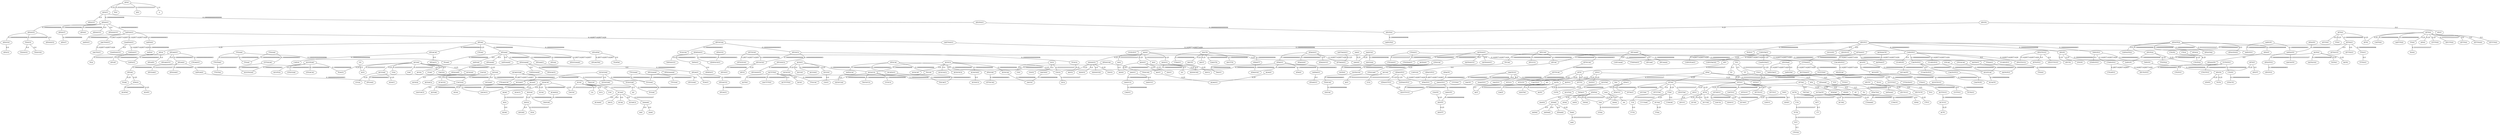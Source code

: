 strict graph {
  "ATGC";
  "ATAC";
  "ATGAC";
  "AGTGC";
  "ATGCC";
  "ATGCCC";
  "ATTAC";
  "ATTTAC";
  "ATTTTAC";
  "ATA";
  "ATATA";
  "ATGAAC";
  "AATGAC";
  "ATGAAAC";
  "AATGAAAC";
  "ACGAC";
  "ACGA";
  "CGAC";
  "GACGA";
  "ACGCC";
  "ACCGC";
  "ATGGCC";
  "ATGGCCC";
  "ATGGGCCC";
  "ATGTCC";
  "ATGTCCC";
  "ATTAG";
  "TATTAG";
  "TTAC";
  "AT";
  "TA";
  "AAA";
  "AAAA";
  "AA";
  "AGTA";
  "ACTA";
  "ATGCAC";
  "TTGAAC";
  "AGAAC";
  "ACGGAC";
  "ACGGA";
  "ACCGAC";
  "ATTGC";
  "ATTTGC";
  "AGGC";
  "ACGCA";
  "ACGCAC";
  "ACGCACA";
  "ACGCGCA";
  "AGGCC";
  "AATGGCC";
  "CATGTCC";
  "CCATGTCC";
  "CCATGTC";
  "ATGGCG";
  "ATGGGCG";
  "ATGAGCC";
  "ATGAGCCC";
  "ATATAA";
  "ATAA";
  "AATA";
  "TATAA";
  "AAATA";
  "ATTA";
  "ATTAT";
  "ATTTAT";
  "ATAAG";
  "AATAG";
  "AATAAG";
  "ATAAAG";
  "ATTGG";
  "ATTTGG";
  "ATTTGGG";
  "ATTTTGG";
  "TTC";
  "TTGC";
  "TTCC";
  "TTTCC";
  "ACAC";
  "ACA";
  "CAC";
  "ATC";
  "AGAC";
  "AG";
  "CTA";
  "TTA";
  "TTTA";
  "AGT";
  "AGA";
  "AGAG";
  "GTGCAC";
  "ATGCGC";
  "ATGCG";
  "TTGGAC";
  "TTGAC";
  "ATAAAAC";
  "AATAAAC";
  "ATGGAAAC";
  "ATGGAAAAC";
  "GATGGAAAC";
  "ATGATAC";
  "TGATAC";
  "ATCAAAC";
  "CATCAAAC";
  "ATCAAC";
  "AGACAC";
  "AGACA";
  "ACAAC";
  "ACAAAC";
  "AACA";
  "ACAA";
  "ACAACA";
  "ACGAA";
  "ACGAAC";
  "CACGA";
  "ACGACA";
  "ACACGA";
  "ACGTGAC";
  "ACGTGA";
  "ACGCGAC";
  "GCGCGAC";
  "ATGA";
  "ATGAT";
  "ATGATG";
  "ATTC";
  "ATTTC";
  "ATTGT";
  "ATGTT";
  "ATGGTGA";
  "ATGGTGGA";
  "GATGGTGA";
  "ATGTG";
  "ATGT";
  "ACTTTGC";
  "ACTTTTGC";
  "AGC";
  "ACGCCA";
  "ACGCCAC";
  "AGGCA";
  "AGGGCAG";
  "GAATGGCC";
  "GAATGGCCC";
  "AGTGGCC";
  "AGTGGCCC";
  "AGTGGGCC";
  "ATTCC";
  "ATTCCC";
  "ATTTCCC";
  "ATTTCC";
  "AGCC";
  "ATGTC";
  "AAGCC";
  "AAGCCC";
  "ATTGCC";
  "ATTGCCC";
  "ATTTGCC";
  "ATATGGCC";
  "TATGGCCC";
  "TATGTCC";
  "GTATGTCC";
  "CCTGTCC";
  "CTGTCC";
  "CAGTGTCC";
  "CCAGTGTCC";
  "ATAGGCC";
  "ATAGGCCC";
  "ATAGTC";
  "ATACC";
  "TATACC";
  "ATACCC";
  "TATGCC";
  "ATATGCC";
  "GTCC";
  "ATGTTCCC";
  "ATTGTCC";
  "ATGTTTCCC";
  "AAGTCCC";
  "AAAGTCC";
  "AAGTCC";
  "AGGGCG";
  "AGGCG";
  "AGGGCGG";
  "TGGCG";
  "TGGGCG";
  "TGGCGG";
  "ATAGCC";
  "AGTGCC";
  "ATCC";
  "ATCCC";
  "TTGCC";
  "TTTGCC";
  "ATATAG";
  "ATAG";
  "TAC";
  "TATC";
  "ATATC";
  "TGC";
  "TT";
  "TTT";
  "TC";
  "TCCC";
  "TCC";
  "AGG";
  "AGGG";
  "TCTA";
  "ATCTC";
  "ATCTCTC";
  "AAAAAC";
  "AAC";
  "AAAC";
  "ATCGAAAC";
  "ATCGAAC";
  "ATGACAC";
  "ATGACA";
  "AGAGC";
  "CG";
  "GCG";
  "CGC";
  "CGCG";
  "CACGAA";
  "AACGACA";
  "ACGTC";
  "ACGCGC";
  "ACGC";
  "GCCGC";
  "CGCC";
  "CTGA";
  "ATGTAAC";
  "AATGTAC";
  "ACACGGC";
  "ACGGCA";
  "ATGGTC";
  "ATGGT";
  "ATGGGTG";
  "CTGTG";
  "AAGC";
  "AATGTC";
  "AGGAC";
  "ATCGCAA";
  "AGGA";
  "AGGAG";
  "CGGTC";
  "CTGGCC";
  "CCTTTCC";
  "CCTTCC";
  "CAGTGTCA";
  "CAGTGTC";
  "ATACGTCC";
  "GGCC";
  "AATAGCC";
  "ATAAGCC";
  "GTCAC";
  "ACTGC";
  "ACTTCCC";
  "CATGTACC";
  "CAATGTACC";
  "ATAGGTCC";
  "ATAGGTTCC";
  "GATAGGTCC";
  "AATTAGGCC";
  "ATTAGGCC";
  "AATGTACC";
  "AATTGGCC";
  "ATTGGCC";
  "TTATGGCC";
  "CCATGTCG";
  "CACATGTCC";
  "ATGTTCCA";
  "ATAGTCC";
  "GATGGCC";
  "CTTGGCC";
  "ACTTGGCC";
  "CATGTGACC";
  "CTATGTCC";
  "ATGTCAC";
  "AGTGGCTC";
  "AGTGGCT";
  "AACTGGCC";
  "AACTGCC";
  "ATCTGTCC";
  "ATGAACC";
  "AATGTCC";
  "AATGCAC";
  "ACATGCC";
  "AATGGC";
  "AATGCC";
  "TTGGCC";
  "ATGAGC";
  "CTGAGCC";
  "GATGCC";
  "GGTGCAC";
  "GTGCAAC";
  "TTCGAAC";
  "TCGAAC";
  "TTCGAC";
  "GTTGGAC";
  "TTGTAAC";
  "TTGTAA";
  "ATGGAAG";
  "ATGGACG";
  "GTGCGAC";
  "ACGTGGAC";
  "ACCGTC";
  "ACGTTCCC";
  "ATGACC";
  "ATGACCG";
  "AATGGTC";
  "ATGGTCG";
  "AACTTTGC";
  "ATCGCA";
  "ATCGGCA";
  "TACGCCA";
  "ATGCCG";
  "ATATGCGCC";
  "CTGTGGCC";
  "AGTGGC";
  "CCTTTGC";
  "TATGTC";
  "CTGTTCC";
  "ACCAGTC";
  "AGTGTCC";
  "ATAGGGC";
  "AAGGTCC";
  "ATGGCAG";
  "TGGCAG";
  "ATGCAG";
  "ATGGAGC";
  "AATGAGC";
  "ATGAAG";
  "ATCCAC";
  "ATTCCAC";
  "TGGCAC";
  "GTCGCAC";
  "ACGTCAC";
  "TGCACC";
  "ACAGCGAC";
  "ACGAGC";
  "CAGTTCC";
  "ACAGTC";
  "ATGACG";
  "CTTGTGCC";
  "ATTTCAC";
  "AAGGTC";
  "TCGCAA";
  "ATCGGGCG";
  "ATGTCG";
  "AGGTTCCC";
  "ACTAGTC";
  "CTAGTC";
  "ATTGCAG";
  "AGTGCGC";
  "ATGTGCC";
  "ATTACC";
  "TGAAC";
  "ATGAA";
  "ATGTGC";
  "AATGTGC";
  "ACCGGC";
  "ATGGCT";
  "ATGGC";
  "CGTGTCC";
  "TGTCC";
  "TGCAC";
  "AAGACA";
  "AATGC";
  "ATGTGA";
  "GATGTC";
  "ACGCAA";
  "AGTCC";
  "ATGAG";
  "CATTGG";
  "AATTTGG";
  "AGCTA";
  "GAGCTA";
  "AGCTTA";
  "ATAGCT";
  "CTAGCC";
  "ATCAC";
  "TTGCAC";
  "ATACTAA";
  "ATCAAAA";
  "ACAGGA";
  "ACGTAC";
  "ACGTAA";
  "GTGACAC";
  "TGACG";
  "TCGCGAC";
  "TGACC";
  "AACGGC";
  "AACGC";
  "ATGGA";
  "ATGTA";
  "CTTTGC";
  "ATTTCGC";
  "ATCGCGC";
  "TCGCA";
  "CCGCA";
  "AGGTC";
  "GATTCC";
  "ATTATCC";
  "AAGCCA";
  "CTGTC";
  "ATGCT";
  "AAGTC";
  "ATAGCGC";
  "ATAGC";
  "TAGCC";
  "CTGCC";
  "TCTGCC";
  "CTAAAAC";
  "ATTCA";
  "ATTATC";
  "ATAGA";
  "AGATAC";
  "TCCAC";
  "ATCCCA";
  "GTGCTC";
  "GGCAC";
  "AAGCGC";
  "AGCGAA";
  "ATCGCC";
  "TCGAC";
  "TAGGAC";
  "TTGGC";
  "CATGA";
  "ACGAG";
  "CAGCC";
  "GATCC";
  "GGTGC";
  "ACTCCC";
  "ATATCC";
  "CTGAC";
  "TGTGC";
  "AGTG";
  "ATTAA";
  "TTAA";
  "TTTTAAC";
  "ACTAG";
  "AGAA";
  "CCGA";
  "AGACC";
  "ATTG";
  "CTGTGA";
  "TTGTGA";
  "AAGGC";
  "CGCA";
  "AGTC";
  "GATTA";
  "TGAG";
  "TAAG";
  "TTGG";
  "ATGG";
  "GTTTGG";
  "GTTCC";
  "AGCTC";
  "AGCT";
  "GACAC";
  "ACAG";
  "CGTA";
  "ATTCTC";
  "ATATG";
  "TGTA";
  "AGCA";
  "AGGTT";
  "ATCTCCC";
  "AGAGCC";
  "ATCTG";
  "GTGTC";
  "CATGTACGC";
  "GGTCC";
  "CTCC";
  "GGCG";
  "AGCG";
  "AGATC";
  "ACCAC";
  "ATCG";
  "ACTC";
  "ATGCGAAAC";
  "ATGAGTAC";
  "ATTGTCGC";
  "CTGAGCAC";
  "CTGATCC";
  "ATG";
  "ATGTTAC";
  "ACG";
  "CGA";
  "GAC";
  "GAGT";
  "ACT";
  "TAA";
  "ATCTTGG";
  "TGA";
  "AACGGTC";
  "ATGGTAG";
  "GCA";
  "ATCGAGC";
  "GTAA";
  "AAG";
  "TGGG";
  "TCT";
  "GGA";
  "TAGCAC";
  "CCA";
  "ACC";
  "CTCGGCC";
  "GCCGTC";
  "TTAGAC";
  "AGGTAC";
  "CATCGA";
  "AC";
  "CA";
  "CT";
  "GC";
  "CTCGA";
  "A";
  "ATGC" -- "ATGCC" [label="0.25"];
  "ATGC" -- "TGC" [label="0.33333333333333337"];
  "ATGC" -- "ATG" [label="0.33333333333333337"];
  "ATGC" -- "A" [label="1.0"];
  "ATAC" -- "ATTAC" [label="0.25"];
  "ATAC" -- "ATAAAAC" [label="0.25"];
  "ATAC" -- "ATA" [label="0.33333333333333337"];
  "ATAC" -- "TAC" [label="0.33333333333333337"];
  "ATGAC" -- "ATGAAC" [label="0.19999999999999996"];
  "ATGAC" -- "ATGATAC" [label="0.19999999999999996"];
  "ATGAC" -- "ATGACAC" [label="0.19999999999999996"];
  "ATGAC" -- "ATGA" [label="0.25"];
  "ATGAC" -- "CTGAC" [label="0.25"];
  "AGTGC" -- "AGTGCC" [label="0.19999999999999996"];
  "AGTGC" -- "AGTGCGC" [label="0.19999999999999996"];
  "AGTGC" -- "TGTGC" [label="0.25"];
  "AGTGC" -- "AGTG" [label="0.25"];
  "ATGCC" -- "ATGCCC" [label="0.0"];
  "ATGCC" -- "ATGGCC" [label="0.19999999999999996"];
  "ATGCC" -- "ATGTGCC" [label="0.19999999999999996"];
  "ATTAC" -- "ATTTAC" [label="0.0"];
  "ATTAC" -- "ATTTTAC" [label="0.0"];
  "ATTAC" -- "ATTACC" [label="0.19999999999999996"];
  "ATTAC" -- "TTAC" [label="0.25"];
  "ATTAC" -- "ATTA" [label="0.25"];
  "ATTAC" -- "ATGTTAC" [label="0.33333333333333337"];
  "ATA" -- "ATATA" [label="0.0"];
  "ATA" -- "AT" [label="0.5"];
  "ATA" -- "TA" [label="0.5"];
  "ATGAAC" -- "AATGAC" [label="0.0"];
  "ATGAAC" -- "ATGAAAC" [label="0.0"];
  "ATGAAC" -- "AATGAAAC" [label="0.0"];
  "ATGAAC" -- "ATGGAAAC" [label="0.16666666666666663"];
  "ATGAAC" -- "ATGAACC" [label="0.16666666666666663"];
  "ATGAAC" -- "TGAAC" [label="0.19999999999999996"];
  "ATGAAC" -- "ATGAA" [label="0.19999999999999996"];
  "ATGAAC" -- "ATGCGAAAC" [label="0.2857142857142857"];
  "ACGAC" -- "ACGA" [label="0.0"];
  "ACGAC" -- "CGAC" [label="0.0"];
  "ACGAC" -- "GACGA" [label="0.0"];
  "ACGAC" -- "ACGGAC" [label="0.25"];
  "ACGAC" -- "ACCGAC" [label="0.25"];
  "ACGAC" -- "ACGAA" [label="0.25"];
  "ACGAC" -- "TGACG" [label="0.25"];
  "ACGAC" -- "ACG" [label="0.33333333333333337"];
  "ACGAC" -- "CGA" [label="0.33333333333333337"];
  "ACGAC" -- "GAC" [label="0.33333333333333337"];
  "ACGCC" -- "ACCGC" [label="0.0"];
  "ACGCC" -- "ACGCCA" [label="0.19999999999999996"];
  "ACGCC" -- "ACCGGC" [label="0.19999999999999996"];
  "ACGCC" -- "ACGCGC" [label="0.25"];
  "ACGCC" -- "GCCGC" [label="0.25"];
  "ATGGCC" -- "ATGGCCC" [label="0.0"];
  "ATGGCC" -- "ATGGGCCC" [label="0.0"];
  "ATGGCC" -- "AATGGCC" [label="0.16666666666666663"];
  "ATGGCC" -- "ATGGCG" [label="0.19999999999999996"];
  "ATGGCC" -- "ATGGCT" [label="0.19999999999999996"];
  "ATGGCC" -- "ATGGC" [label="0.19999999999999996"];
  "ATGTCC" -- "ATGTCCC" [label="0.0"];
  "ATGTCC" -- "CATGTCC" [label="0.16666666666666663"];
  "ATGTCC" -- "AATGTCC" [label="0.16666666666666663"];
  "ATGTCC" -- "TATGTCC" [label="0.16666666666666663"];
  "ATGTCC" -- "ATGTC" [label="0.19999999999999996"];
  "ATGTCC" -- "CGTGTCC" [label="0.19999999999999996"];
  "ATGTCC" -- "TGTCC" [label="0.19999999999999996"];
  "ATGTCC" -- "GCCGTC" [label="0.4"];
  "ATTAG" -- "TATTAG" [label="0.0"];
  "ATTAG" -- "ATTA" [label="0.25"];
  "ATTAG" -- "ATATAG" [label="0.25"];
  "TTAC" -- "TTTTAAC" [label="0.25"];
  "TTAC" -- "TTA" [label="0.33333333333333337"];
  "TTAC" -- "TTAGAC" [label="0.4"];
  "AAA" -- "AAAA" [label="0.0"];
  "AAA" -- "AA" [label="0.0"];
  "AAA" -- "TAA" [label="0.5"];
  "AGTA" -- "AGT" [label="0.33333333333333337"];
  "AGTA" -- "CGTA" [label="0.33333333333333337"];
  "AGTA" -- "GAGT" [label="0.33333333333333337"];
  "AGTA" -- "AGTC" [label="0.33333333333333337"];
  "AGTA" -- "AGGTAC" [label="0.4"];
  "ACTA" -- "ACTAG" [label="0.25"];
  "ACTA" -- "CTAAAAC" [label="0.25"];
  "ACTA" -- "ACT" [label="0.33333333333333337"];
  "ACTA" -- "CTA" [label="0.33333333333333337"];
  "ATGCAC" -- "AATGCAC" [label="0.16666666666666663"];
  "ATGCAC" -- "ACATGCC" [label="0.16666666666666663"];
  "ATGCAC" -- "TGCAC" [label="0.19999999999999996"];
  "ATGCAC" -- "ATGCAG" [label="0.19999999999999996"];
  "TTGAAC" -- "TTGAC" [label="0.19999999999999996"];
  "TTGAAC" -- "TGAAC" [label="0.19999999999999996"];
  "TTGAAC" -- "TTGTAAC" [label="0.33333333333333337"];
  "AGAAC" -- "AAGACA" [label="0.19999999999999996"];
  "AGAAC" -- "AGAC" [label="0.25"];
  "AGAAC" -- "AGAA" [label="0.25"];
  "ACGGAC" -- "ACGGA" [label="0.0"];
  "ACCGAC" -- "CCGA" [label="0.25"];
  "ACCGAC" -- "AGACC" [label="0.25"];
  "ATTGC" -- "ATTTGC" [label="0.0"];
  "ATTGC" -- "ATTGCC" [label="0.19999999999999996"];
  "ATTGC" -- "TTGC" [label="0.25"];
  "ATTGC" -- "ATTG" [label="0.25"];
  "AGGC" -- "AGGCC" [label="0.25"];
  "AGGC" -- "AAGGC" [label="0.25"];
  "AGGC" -- "AGGCA" [label="0.25"];
  "AGGC" -- "AGGGCG" [label="0.25"];
  "AGGC" -- "AGC" [label="0.33333333333333337"];
  "AGGC" -- "AGG" [label="0.33333333333333337"];
  "ACGCA" -- "ACGCAC" [label="0.0"];
  "ACGCA" -- "ACGCACA" [label="0.0"];
  "ACGCA" -- "ACGCGCA" [label="0.0"];
  "ACGCA" -- "ACGCAA" [label="0.19999999999999996"];
  "ACGCA" -- "ACGCCA" [label="0.19999999999999996"];
  "ACGCA" -- "ACACGGC" [label="0.19999999999999996"];
  "ACGCA" -- "CGCA" [label="0.25"];
  "AGGCC" -- "AGCC" [label="0.25"];
  "AGGCC" -- "AAGCC" [label="0.25"];
  "AGGCC" -- "GGCC" [label="0.25"];
  "AGGCC" -- "TAGCC" [label="0.25"];
  "AATGGCC" -- "GAATGGCC" [label="0.1428571428571429"];
  "AATGGCC" -- "AATTGGCC" [label="0.1428571428571429"];
  "AATGGCC" -- "AATGGC" [label="0.16666666666666663"];
  "AATGGCC" -- "AATGCC" [label="0.16666666666666663"];
  "AATGGCC" -- "AACTGGCC" [label="0.2857142857142857"];
  "CATGTCC" -- "CCATGTCC" [label="0.0"];
  "CATGTCC" -- "CCATGTC" [label="0.0"];
  "CATGTCC" -- "CCATGTCG" [label="0.1428571428571429"];
  "CATGTCC" -- "CACATGTCC" [label="0.1428571428571429"];
  "CATGTCC" -- "ATGTTCCA" [label="0.1428571428571429"];
  "CATGTCC" -- "CAGTGTCC" [label="0.16666666666666663"];
  "ATGGCG" -- "ATGGGCG" [label="0.0"];
  "ATGGCG" -- "ATGCGC" [label="0.19999999999999996"];
  "ATGGCG" -- "TGGCG" [label="0.19999999999999996"];
  "ATGAGCC" -- "ATGAGCCC" [label="0.0"];
  "ATGAGCC" -- "ATGAGC" [label="0.16666666666666663"];
  "ATGAGCC" -- "CTGAGCC" [label="0.16666666666666663"];
  "ATGAGCC" -- "GATGCC" [label="0.16666666666666663"];
  "ATATAA" -- "ATAA" [label="0.0"];
  "ATATAA" -- "AATA" [label="0.0"];
  "ATATAA" -- "TATAA" [label="0.0"];
  "ATATAA" -- "AAATA" [label="0.0"];
  "ATATAA" -- "ATTAA" [label="0.25"];
  "ATATAA" -- "ATAAG" [label="0.25"];
  "ATATAA" -- "TAA" [label="0.33333333333333337"];
  "ATTA" -- "ATTAT" [label="0.0"];
  "ATTA" -- "ATTTAT" [label="0.0"];
  "ATTA" -- "ATTAA" [label="0.25"];
  "ATTA" -- "GATTA" [label="0.25"];
  "ATTA" -- "ATTATC" [label="0.25"];
  "ATAAG" -- "AATAG" [label="0.0"];
  "ATAAG" -- "AATAAG" [label="0.0"];
  "ATAAG" -- "ATAAAG" [label="0.0"];
  "ATAAG" -- "TAAG" [label="0.25"];
  "ATTGG" -- "ATTTGG" [label="0.0"];
  "ATTGG" -- "ATTTGGG" [label="0.0"];
  "ATTGG" -- "ATTTTGG" [label="0.0"];
  "ATTGG" -- "CATTGG" [label="0.19999999999999996"];
  "ATTGG" -- "AATTTGG" [label="0.19999999999999996"];
  "ATTGG" -- "ATTG" [label="0.25"];
  "ATTGG" -- "TTGG" [label="0.25"];
  "ATTGG" -- "ATGG" [label="0.25"];
  "ATTGG" -- "GTTTGG" [label="0.25"];
  "ATTGG" -- "ATCTTGG" [label="0.33333333333333337"];
  "TTC" -- "TTCC" [label="0.33333333333333337"];
  "TTC" -- "TT" [label="0.5"];
  "TTC" -- "TC" [label="0.5"];
  "TTCC" -- "TTTCC" [label="0.0"];
  "TTCC" -- "ATTCC" [label="0.25"];
  "TTCC" -- "CCTTTCC" [label="0.25"];
  "TTCC" -- "GTTCC" [label="0.25"];
  "TTCC" -- "TCCC" [label="0.33333333333333337"];
  "ACAC" -- "ACA" [label="0.0"];
  "ACAC" -- "CAC" [label="0.0"];
  "ACAC" -- "ACAAC" [label="0.33333333333333337"];
  "ACAC" -- "GACAC" [label="0.33333333333333337"];
  "ACAC" -- "AC" [label="0.5"];
  "ACAC" -- "CA" [label="0.5"];
  "ATC" -- "ATTC" [label="0.33333333333333337"];
  "AGAC" -- "AGA" [label="0.33333333333333337"];
  "AG" -- "AGT" [label="0.5"];
  "CTA" -- "TCTA" [label="0.33333333333333337"];
  "TTA" -- "TTTA" [label="0.0"];
  "AGA" -- "AGAG" [label="0.0"];
  "GTGCAC" -- "GGTGCAC" [label="0.16666666666666663"];
  "GTGCAC" -- "GTGCAAC" [label="0.16666666666666663"];
  "GTGCAC" -- "TGCAC" [label="0.19999999999999996"];
  "ATGCGC" -- "ATGCG" [label="0.0"];
  "TTGGAC" -- "GTTGGAC" [label="0.16666666666666663"];
  "TTGGAC" -- "TTGAC" [label="0.19999999999999996"];
  "ATAAAAC" -- "AATAAAC" [label="0.0"];
  "ATAAAAC" -- "ATACTAA" [label="0.19999999999999996"];
  "ATGGAAAC" -- "ATGGAAAAC" [label="0.0"];
  "ATGGAAAC" -- "GATGGAAAC" [label="0.0"];
  "ATGGAAAC" -- "ATGGAAG" [label="0.16666666666666663"];
  "ATGGAAAC" -- "ATGGACG" [label="0.16666666666666663"];
  "ATGATAC" -- "TGATAC" [label="0.0"];
  "ATGATAC" -- "ATGAGTAC" [label="0.2857142857142857"];
  "ATCAAAC" -- "CATCAAAC" [label="0.0"];
  "ATCAAAC" -- "ATCAAC" [label="0.0"];
  "ATCAAAC" -- "ATCAC" [label="0.19999999999999996"];
  "ATCAAAC" -- "ATCAAAA" [label="0.19999999999999996"];
  "AGACAC" -- "AGACA" [label="0.0"];
  "AGACAC" -- "ACAGGA" [label="0.19999999999999996"];
  "AGACAC" -- "AAGACA" [label="0.19999999999999996"];
  "AGACAC" -- "GACAC" [label="0.25"];
  "AGACAC" -- "ACAG" [label="0.25"];
  "ACAAC" -- "ACAAAC" [label="0.0"];
  "ACAAC" -- "AACA" [label="0.0"];
  "ACAAC" -- "ACAA" [label="0.0"];
  "ACAAC" -- "ACAACA" [label="0.0"];
  "ACAAC" -- "AAAAAC" [label="0.33333333333333337"];
  "ACGAA" -- "ACGAAC" [label="0.0"];
  "ACGAA" -- "TCGAAC" [label="0.19999999999999996"];
  "ACGAA" -- "CACGAA" [label="0.19999999999999996"];
  "CACGA" -- "ACGACA" [label="0.0"];
  "CACGA" -- "ACACGA" [label="0.0"];
  "CACGA" -- "CACGAA" [label="0.19999999999999996"];
  "ACGTGAC" -- "ACGTGA" [label="0.0"];
  "ACGTGAC" -- "GTGCGAC" [label="0.16666666666666663"];
  "ACGTGAC" -- "ACGTGGAC" [label="0.16666666666666663"];
  "ACGTGAC" -- "GTGACAC" [label="0.19999999999999996"];
  "ACGTGAC" -- "TGACG" [label="0.19999999999999996"];
  "ACGCGAC" -- "GCGCGAC" [label="0.0"];
  "ACGCGAC" -- "TCGCGAC" [label="0.19999999999999996"];
  "ACGCGAC" -- "ACGAGC" [label="0.19999999999999996"];
  "ATGA" -- "ATGAT" [label="0.0"];
  "ATGA" -- "ATGATG" [label="0.0"];
  "ATGA" -- "TGA" [label="0.33333333333333337"];
  "ATTC" -- "ATTTC" [label="0.0"];
  "ATTC" -- "ATTCC" [label="0.25"];
  "ATTC" -- "ATTCA" [label="0.25"];
  "ATTC" -- "ATTCTC" [label="0.25"];
  "ATTGT" -- "ATGTT" [label="0.0"];
  "ATTGT" -- "ATGTA" [label="0.25"];
  "ATGGTGA" -- "ATGGTGGA" [label="0.0"];
  "ATGGTGA" -- "GATGGTGA" [label="0.0"];
  "ATGGTGA" -- "ATGTGA" [label="0.19999999999999996"];
  "ATGGTGA" -- "ATGGA" [label="0.19999999999999996"];
  "ATGGTGA" -- "ATGGT" [label="0.19999999999999996"];
  "ATGGTGA" -- "ATGGTAG" [label="0.33333333333333337"];
  "ATGTG" -- "ATGT" [label="0.0"];
  "ATGTG" -- "ATGTGC" [label="0.25"];
  "ACTTTGC" -- "ACTTTTGC" [label="0.0"];
  "ACTTTGC" -- "AACTTTGC" [label="0.16666666666666663"];
  "ACTTTGC" -- "TTGCAC" [label="0.19999999999999996"];
  "ACTTTGC" -- "CTTTGC" [label="0.19999999999999996"];
  "ACTTTGC" -- "ACTGC" [label="0.19999999999999996"];
  "AGC" -- "GC" [label="0.5"];
  "ACGCCA" -- "ACGCCAC" [label="0.0"];
  "ACGCCA" -- "TACGCCA" [label="0.16666666666666663"];
  "ACGCCA" -- "TGCACC" [label="0.19999999999999996"];
  "ACGCCA" -- "CCGCA" [label="0.19999999999999996"];
  "AGGCA" -- "AGGGCAG" [label="0.0"];
  "AGGCA" -- "TGGCAG" [label="0.19999999999999996"];
  "AGGCA" -- "AGCA" [label="0.25"];
  "GAATGGCC" -- "GAATGGCCC" [label="0.0"];
  "GAATGGCC" -- "GATGGCC" [label="0.1428571428571429"];
  "AGTGGCC" -- "AGTGGCCC" [label="0.0"];
  "AGTGGCC" -- "AGTGGGCC" [label="0.0"];
  "AGTGGCC" -- "AGTGCC" [label="0.16666666666666663"];
  "AGTGGCC" -- "AGTGGCT" [label="0.16666666666666663"];
  "AGTGGCC" -- "CTGTGGCC" [label="0.16666666666666663"];
  "AGTGGCC" -- "AGTGGC" [label="0.16666666666666663"];
  "ATTCC" -- "ATTCCC" [label="0.0"];
  "ATTCC" -- "ATTTCCC" [label="0.0"];
  "ATTCC" -- "ATTTCC" [label="0.0"];
  "ATTCC" -- "GATTCC" [label="0.19999999999999996"];
  "ATTCC" -- "ATTATCC" [label="0.19999999999999996"];
  "ATTCC" -- "ATCTCCC" [label="0.25"];
  "ATTCC" -- "ATCC" [label="0.25"];
  "AGCC" -- "AGAGCC" [label="0.25"];
  "ATGTC" -- "GATGTC" [label="0.19999999999999996"];
  "ATGTC" -- "ATCTG" [label="0.25"];
  "ATGTC" -- "GTGTC" [label="0.25"];
  "AAGCC" -- "AAGCCC" [label="0.0"];
  "AAGCC" -- "AAGCCA" [label="0.19999999999999996"];
  "ATTGCC" -- "ATTGCCC" [label="0.0"];
  "ATTGCC" -- "ATTTGCC" [label="0.0"];
  "ATTGCC" -- "ATTGGCC" [label="0.16666666666666663"];
  "ATTGCC" -- "TTGCC" [label="0.19999999999999996"];
  "ATATGGCC" -- "TATGGCCC" [label="0.0"];
  "ATATGGCC" -- "TTATGGCC" [label="0.1428571428571429"];
  "ATATGGCC" -- "TATGCC" [label="0.16666666666666663"];
  "ATATGGCC" -- "ATATGCGCC" [label="0.16666666666666663"];
  "TATGTCC" -- "GTATGTCC" [label="0.0"];
  "TATGTCC" -- "CTATGTCC" [label="0.1428571428571429"];
  "TATGTCC" -- "TATGTC" [label="0.16666666666666663"];
  "CCTGTCC" -- "CTGTCC" [label="0.0"];
  "CCTGTCC" -- "ATCTGTCC" [label="0.16666666666666663"];
  "CCTGTCC" -- "CTGTTCC" [label="0.16666666666666663"];
  "CCTGTCC" -- "CTGTC" [label="0.19999999999999996"];
  "CAGTGTCC" -- "CCAGTGTCC" [label="0.0"];
  "CAGTGTCC" -- "ACCAGTC" [label="0.16666666666666663"];
  "CAGTGTCC" -- "CAGTGTCA" [label="0.16666666666666663"];
  "CAGTGTCC" -- "AGTGTCC" [label="0.16666666666666663"];
  "ATAGGCC" -- "ATAGGCCC" [label="0.0"];
  "ATAGGCC" -- "ATTAGGCC" [label="0.1428571428571429"];
  "ATAGGCC" -- "ATAGCC" [label="0.16666666666666663"];
  "ATAGGCC" -- "ATAGGGC" [label="0.16666666666666663"];
  "ATAGTC" -- "ATAGTCC" [label="0.16666666666666663"];
  "ATACC" -- "TATACC" [label="0.0"];
  "ATACC" -- "ATACCC" [label="0.0"];
  "ATACC" -- "ATTACC" [label="0.19999999999999996"];
  "TATGCC" -- "ATATGCC" [label="0.0"];
  "GTCC" -- "AGTCC" [label="0.25"];
  "GTCC" -- "GGTCC" [label="0.25"];
  "GTCC" -- "GTTCC" [label="0.25"];
  "ATGTTCCC" -- "ATTGTCC" [label="0.0"];
  "ATGTTCCC" -- "ATGTTTCCC" [label="0.0"];
  "ATGTTCCC" -- "ATGTTCCA" [label="0.1428571428571429"];
  "AAGTCCC" -- "AAAGTCC" [label="0.0"];
  "AAGTCCC" -- "AAGTCC" [label="0.0"];
  "AAGTCCC" -- "AAGGTCC" [label="0.16666666666666663"];
  "AAGTCCC" -- "AGTCC" [label="0.19999999999999996"];
  "AAGTCCC" -- "AAGTC" [label="0.19999999999999996"];
  "AGGGCG" -- "AGGCG" [label="0.0"];
  "AGGGCG" -- "AGGGCGG" [label="0.0"];
  "AGGGCG" -- "GGCG" [label="0.25"];
  "AGGGCG" -- "AGCG" [label="0.25"];
  "TGGCG" -- "TGGGCG" [label="0.0"];
  "TGGCG" -- "TGGCGG" [label="0.0"];
  "ATAGCC" -- "AATAGCC" [label="0.16666666666666663"];
  "ATAGCC" -- "ATAGCGC" [label="0.19999999999999996"];
  "ATAGCC" -- "ATAGC" [label="0.19999999999999996"];
  "ATAGCC" -- "TAGCC" [label="0.19999999999999996"];
  "AGTGCC" -- "AGTGTCC" [label="0.19999999999999996"];
  "ATCC" -- "ATCCC" [label="0.0"];
  "TTGCC" -- "TTTGCC" [label="0.0"];
  "ATATAG" -- "ATAG" [label="0.0"];
  "TATC" -- "ATATC" [label="0.0"];
  "TATC" -- "ATTATC" [label="0.25"];
  "TT" -- "TTT" [label="0.0"];
  "TCCC" -- "TCC" [label="0.0"];
  "AGG" -- "AGGG" [label="0.0"];
  "TCTA" -- "TCT" [label="0.33333333333333337"];
  "ATCTC" -- "ATCTCTC" [label="0.0"];
  "ATCTC" -- "ATCTCCC" [label="0.25"];
  "AAAAAC" -- "AAC" [label="0.0"];
  "AAAAAC" -- "AAAC" [label="0.0"];
  "ATCGAAAC" -- "ATCGAAC" [label="0.0"];
  "ATCGAAAC" -- "TCGAAC" [label="0.16666666666666663"];
  "ATGACAC" -- "ATGACA" [label="0.0"];
  "ATGACAC" -- "CATGA" [label="0.19999999999999996"];
  "AGAGC" -- "AGAGCC" [label="0.25"];
  "CG" -- "ACG" [label="0.5"];
  "GCG" -- "CGC" [label="0.0"];
  "GCG" -- "CGCG" [label="0.0"];
  "GCG" -- "CGCA" [label="0.33333333333333337"];
  "CACGAA" -- "AACGACA" [label="0.0"];
  "CACGAA" -- "AAGACA" [label="0.19999999999999996"];
  "ACGTC" -- "ACCGTC" [label="0.19999999999999996"];
  "ACGTC" -- "ACGTCAC" [label="0.19999999999999996"];
  "ACGCGC" -- "ACGC" [label="0.0"];
  "GCCGC" -- "CGCC" [label="0.0"];
  "CTGA" -- "CTGTGA" [label="0.25"];
  "ATGTAAC" -- "AATGTAC" [label="0.0"];
  "ATGTAAC" -- "AATGTACC" [label="0.1428571428571429"];
  "ACACGGC" -- "ACGGCA" [label="0.0"];
  "ATGGTC" -- "AATGGTC" [label="0.16666666666666663"];
  "ATGGT" -- "ATGGGTG" [label="0.0"];
  "CTGTG" -- "CTGTGA" [label="0.25"];
  "AAGC" -- "AAGGC" [label="0.25"];
  "AATGTC" -- "AATGGTC" [label="0.16666666666666663"];
  "AATGTC" -- "AATGTCC" [label="0.16666666666666663"];
  "AGGAC" -- "TAGGAC" [label="0.19999999999999996"];
  "AGGAC" -- "AGGA" [label="0.25"];
  "ATCGCAA" -- "ATCGCA" [label="0.16666666666666663"];
  "ATCGCAA" -- "TCGCAA" [label="0.16666666666666663"];
  "AGGA" -- "AGGAG" [label="0.0"];
  "AGGA" -- "GGA" [label="0.33333333333333337"];
  "CGGTC" -- "AGGTC" [label="0.25"];
  "CTGGCC" -- "CTTGGCC" [label="0.16666666666666663"];
  "CTGGCC" -- "CTGTGGCC" [label="0.16666666666666663"];
  "CTGGCC" -- "CTCGGCC" [label="0.33333333333333337"];
  "CCTTTCC" -- "CCTTCC" [label="0.0"];
  "CCTTTCC" -- "ACTTCCC" [label="0.19999999999999996"];
  "CAGTGTCA" -- "CAGTGTC" [label="0.0"];
  "ATACGTCC" -- "ATAGTCC" [label="0.2857142857142857"];
  "AATAGCC" -- "ATAAGCC" [label="0.0"];
  "GTCAC" -- "ACGTCAC" [label="0.19999999999999996"];
  "ACTTCCC" -- "ACTCCC" [label="0.19999999999999996"];
  "CATGTACC" -- "CAATGTACC" [label="0.125"];
  "CATGTACC" -- "CACATGTCC" [label="0.1428571428571429"];
  "CATGTACC" -- "CATGTGACC" [label="0.1428571428571429"];
  "CATGTACC" -- "CATGTACGC" [label="0.25"];
  "CAATGTACC" -- "AATGTACC" [label="0.125"];
  "ATAGGTCC" -- "ATAGGTTCC" [label="0.125"];
  "ATAGGTCC" -- "GATAGGTCC" [label="0.125"];
  "ATAGGTCC" -- "ATAGTCC" [label="0.1428571428571429"];
  "ATAGGTTCC" -- "AGGTTCCC" [label="0.25"];
  "AATTAGGCC" -- "ATTAGGCC" [label="0.125"];
  "AATTGGCC" -- "ATTGGCC" [label="0.1428571428571429"];
  "ATTGGCC" -- "TTATGGCC" [label="0.1428571428571429"];
  "ATTGGCC" -- "CTTGGCC" [label="0.16666666666666663"];
  "ATTGGCC" -- "TTGGCC" [label="0.16666666666666663"];
  "CACATGTCC" -- "ATGTCAC" [label="0.1428571428571429"];
  "GATGGCC" -- "GATGCC" [label="0.16666666666666663"];
  "CTTGGCC" -- "ACTTGGCC" [label="0.1428571428571429"];
  "CTTGGCC" -- "CCTTTGC" [label="0.16666666666666663"];
  "CTATGTCC" -- "ATCTGTCC" [label="0.1428571428571429"];
  "CTATGTCC" -- "CTGATCC" [label="0.2857142857142857"];
  "AGTGGCTC" -- "AGTGGCT" [label="0.1428571428571429"];
  "AACTGGCC" -- "AACTGCC" [label="0.1428571428571429"];
  "ATGAACC" -- "ATGACC" [label="0.16666666666666663"];
  "ACATGCC" -- "TGCACC" [label="0.16666666666666663"];
  "AATGGC" -- "AATGC" [label="0.19999999999999996"];
  "TTGGCC" -- "TTGGC" [label="0.19999999999999996"];
  "ATGAGC" -- "ATGGAGC" [label="0.16666666666666663"];
  "ATGAGC" -- "AATGAGC" [label="0.16666666666666663"];
  "ATGAGC" -- "ATGAG" [label="0.19999999999999996"];
  "ATGAGC" -- "ATCGAGC" [label="0.33333333333333337"];
  "GGTGCAC" -- "TGGCAC" [label="0.16666666666666663"];
  "TTCGAAC" -- "TCGAAC" [label="0.16666666666666663"];
  "TTCGAAC" -- "TTCGAC" [label="0.16666666666666663"];
  "TCGAAC" -- "TCGAC" [label="0.19999999999999996"];
  "GTTGGAC" -- "ACGTGGAC" [label="0.16666666666666663"];
  "TTGTAAC" -- "TTGTAA" [label="0.16666666666666663"];
  "ATGGAAG" -- "ATGAAG" [label="0.16666666666666663"];
  "ACCGTC" -- "ACGTTCCC" [label="0.16666666666666663"];
  "ATGACC" -- "ATGACCG" [label="0.16666666666666663"];
  "ATGACC" -- "TGACC" [label="0.19999999999999996"];
  "ATGACCG" -- "ATGACG" [label="0.16666666666666663"];
  "AATGGTC" -- "ATGGTCG" [label="0.16666666666666663"];
  "AATGGTC" -- "AACGGTC" [label="0.33333333333333337"];
  "ATGGTCG" -- "ATGTCG" [label="0.16666666666666663"];
  "ATCGCA" -- "ATCGGCA" [label="0.16666666666666663"];
  "ATCGCA" -- "ATCGCGC" [label="0.19999999999999996"];
  "ATCGCA" -- "TCGCA" [label="0.19999999999999996"];
  "ATCGGCA" -- "ATCGGGCG" [label="0.16666666666666663"];
  "ATGCCG" -- "ATATGCGCC" [label="0.16666666666666663"];
  "AGTGGC" -- "GGTGC" [label="0.19999999999999996"];
  "CCTTTGC" -- "CTTGTGCC" [label="0.16666666666666663"];
  "CCTTTGC" -- "CTGCC" [label="0.19999999999999996"];
  "CCTTTGC" -- "CTTTGC" [label="0.19999999999999996"];
  "TATGTC" -- "ATGTA" [label="0.19999999999999996"];
  "ACCAGTC" -- "CAGTTCC" [label="0.16666666666666663"];
  "ACCAGTC" -- "ACAGTC" [label="0.16666666666666663"];
  "AAGGTCC" -- "AAGGTC" [label="0.16666666666666663"];
  "AAGGTCC" -- "AGGTTCCC" [label="0.16666666666666663"];
  "ATGGCAG" -- "TGGCAG" [label="0.16666666666666663"];
  "ATGGCAG" -- "ATGCAG" [label="0.16666666666666663"];
  "ATGCAG" -- "ATTGCAG" [label="0.16666666666666663"];
  "AATGAGC" -- "ATGAAG" [label="0.16666666666666663"];
  "ATCCAC" -- "ATTCCAC" [label="0.16666666666666663"];
  "ATCCAC" -- "ATCAC" [label="0.19999999999999996"];
  "ATCCAC" -- "TCCAC" [label="0.19999999999999996"];
  "ATCCAC" -- "ATCCCA" [label="0.19999999999999996"];
  "ATTCCAC" -- "ATTTCAC" [label="0.16666666666666663"];
  "TGGCAC" -- "GGCAC" [label="0.19999999999999996"];
  "GTCGCAC" -- "ACGTCAC" [label="0.16666666666666663"];
  "ACGTCAC" -- "ACAGTC" [label="0.19999999999999996"];
  "ACAGCGAC" -- "ACGAGC" [label="0.16666666666666663"];
  "ACAGCGAC" -- "CTGAGCAC" [label="0.2857142857142857"];
  "ACAGCGAC" -- "TAGCAC" [label="0.33333333333333337"];
  "ACGAGC" -- "ACGAG" [label="0.19999999999999996"];
  "CAGTTCC" -- "AGGTTCCC" [label="0.16666666666666663"];
  "ATTTCAC" -- "ATTCA" [label="0.19999999999999996"];
  "AAGGTC" -- "AGGTC" [label="0.19999999999999996"];
  "ACTAGTC" -- "CTAGTC" [label="0.16666666666666663"];
  "ACTAGTC" -- "ACTAG" [label="0.33333333333333337"];
  "ATGTGCC" -- "ATGTGC" [label="0.19999999999999996"];
  "ATGTGC" -- "AATGTGC" [label="0.19999999999999996"];
  "ATGGCT" -- "ATGCT" [label="0.19999999999999996"];
  "TGCAC" -- "TTGCAC" [label="0.19999999999999996"];
  "ATGTGA" -- "GATGTC" [label="0.19999999999999996"];
  "ATGTGA" -- "CTGTGA" [label="0.25"];
  "ATGTGA" -- "TTGTGA" [label="0.25"];
  "ACGCAA" -- "AACGC" [label="0.19999999999999996"];
  "AGTCC" -- "AGTC" [label="0.25"];
  "ATGAG" -- "TGAG" [label="0.25"];
  "ATGAG" -- "ATAGA" [label="0.25"];
  "AGCTA" -- "GAGCTA" [label="0.19999999999999996"];
  "AGCTA" -- "AGCTTA" [label="0.19999999999999996"];
  "AGCTA" -- "ATAGCT" [label="0.19999999999999996"];
  "AGCTA" -- "CTAGCC" [label="0.19999999999999996"];
  "AGCTA" -- "AGCTC" [label="0.25"];
  "AGCTA" -- "AGCT" [label="0.25"];
  "ATAGCT" -- "ATAGCGC" [label="0.19999999999999996"];
  "ATCAC" -- "CATCGA" [label="0.4"];
  "ATACTAA" -- "CTAAAAC" [label="0.19999999999999996"];
  "ACAGGA" -- "TAGGAC" [label="0.19999999999999996"];
  "ACGTAC" -- "ACGTAA" [label="0.19999999999999996"];
  "ACGTAC" -- "CGTA" [label="0.25"];
  "TCGCGAC" -- "TCGAC" [label="0.19999999999999996"];
  "AACGGC" -- "AACGC" [label="0.19999999999999996"];
  "ATGTA" -- "ATATG" [label="0.25"];
  "ATGTA" -- "TGTA" [label="0.25"];
  "ATTTCGC" -- "ATCGCGC" [label="0.19999999999999996"];
  "ATTTCGC" -- "ATTGTCGC" [label="0.2857142857142857"];
  "ATCGCGC" -- "ATCGCC" [label="0.19999999999999996"];
  "ATCGCGC" -- "ATCG" [label="0.25"];
  "TCGCA" -- "CGCA" [label="0.25"];
  "AGGTC" -- "AGGTT" [label="0.25"];
  "GATTCC" -- "GATCC" [label="0.19999999999999996"];
  "ATTATCC" -- "ATTATC" [label="0.19999999999999996"];
  "ATTATCC" -- "ATATCC" [label="0.19999999999999996"];
  "AAGCCA" -- "CAGCC" [label="0.19999999999999996"];
  "CTGTC" -- "GTGCTC" [label="0.19999999999999996"];
  "CTGCC" -- "TCTGCC" [label="0.19999999999999996"];
  "ATAGA" -- "AGATAC" [label="0.19999999999999996"];
  "ATAGA" -- "AGATC" [label="0.25"];
  "TCCAC" -- "ACCAC" [label="0.25"];
  "AAGCGC" -- "AGCGAA" [label="0.19999999999999996"];
  "AAGCGC" -- "AAGGC" [label="0.25"];
  "ACTCCC" -- "ACTC" [label="0.25"];
  "ATTAA" -- "TTAA" [label="0.25"];
  "CGCA" -- "GCA" [label="0.33333333333333337"];
  "TAAG" -- "AAG" [label="0.33333333333333337"];
  "TTGG" -- "TGGG" [label="0.33333333333333337"];
  "ATCTCCC" -- "CTCC" [label="0.25"];
  "ACCAC" -- "CCA" [label="0.33333333333333337"];
  "ACCAC" -- "ACC" [label="0.33333333333333337"];
  "ACT" -- "CT" [label="0.5"];
  "TAA" -- "GTAA" [label="0.33333333333333337"];
  "TCT" -- "CTCGA" [label="0.5"];
}